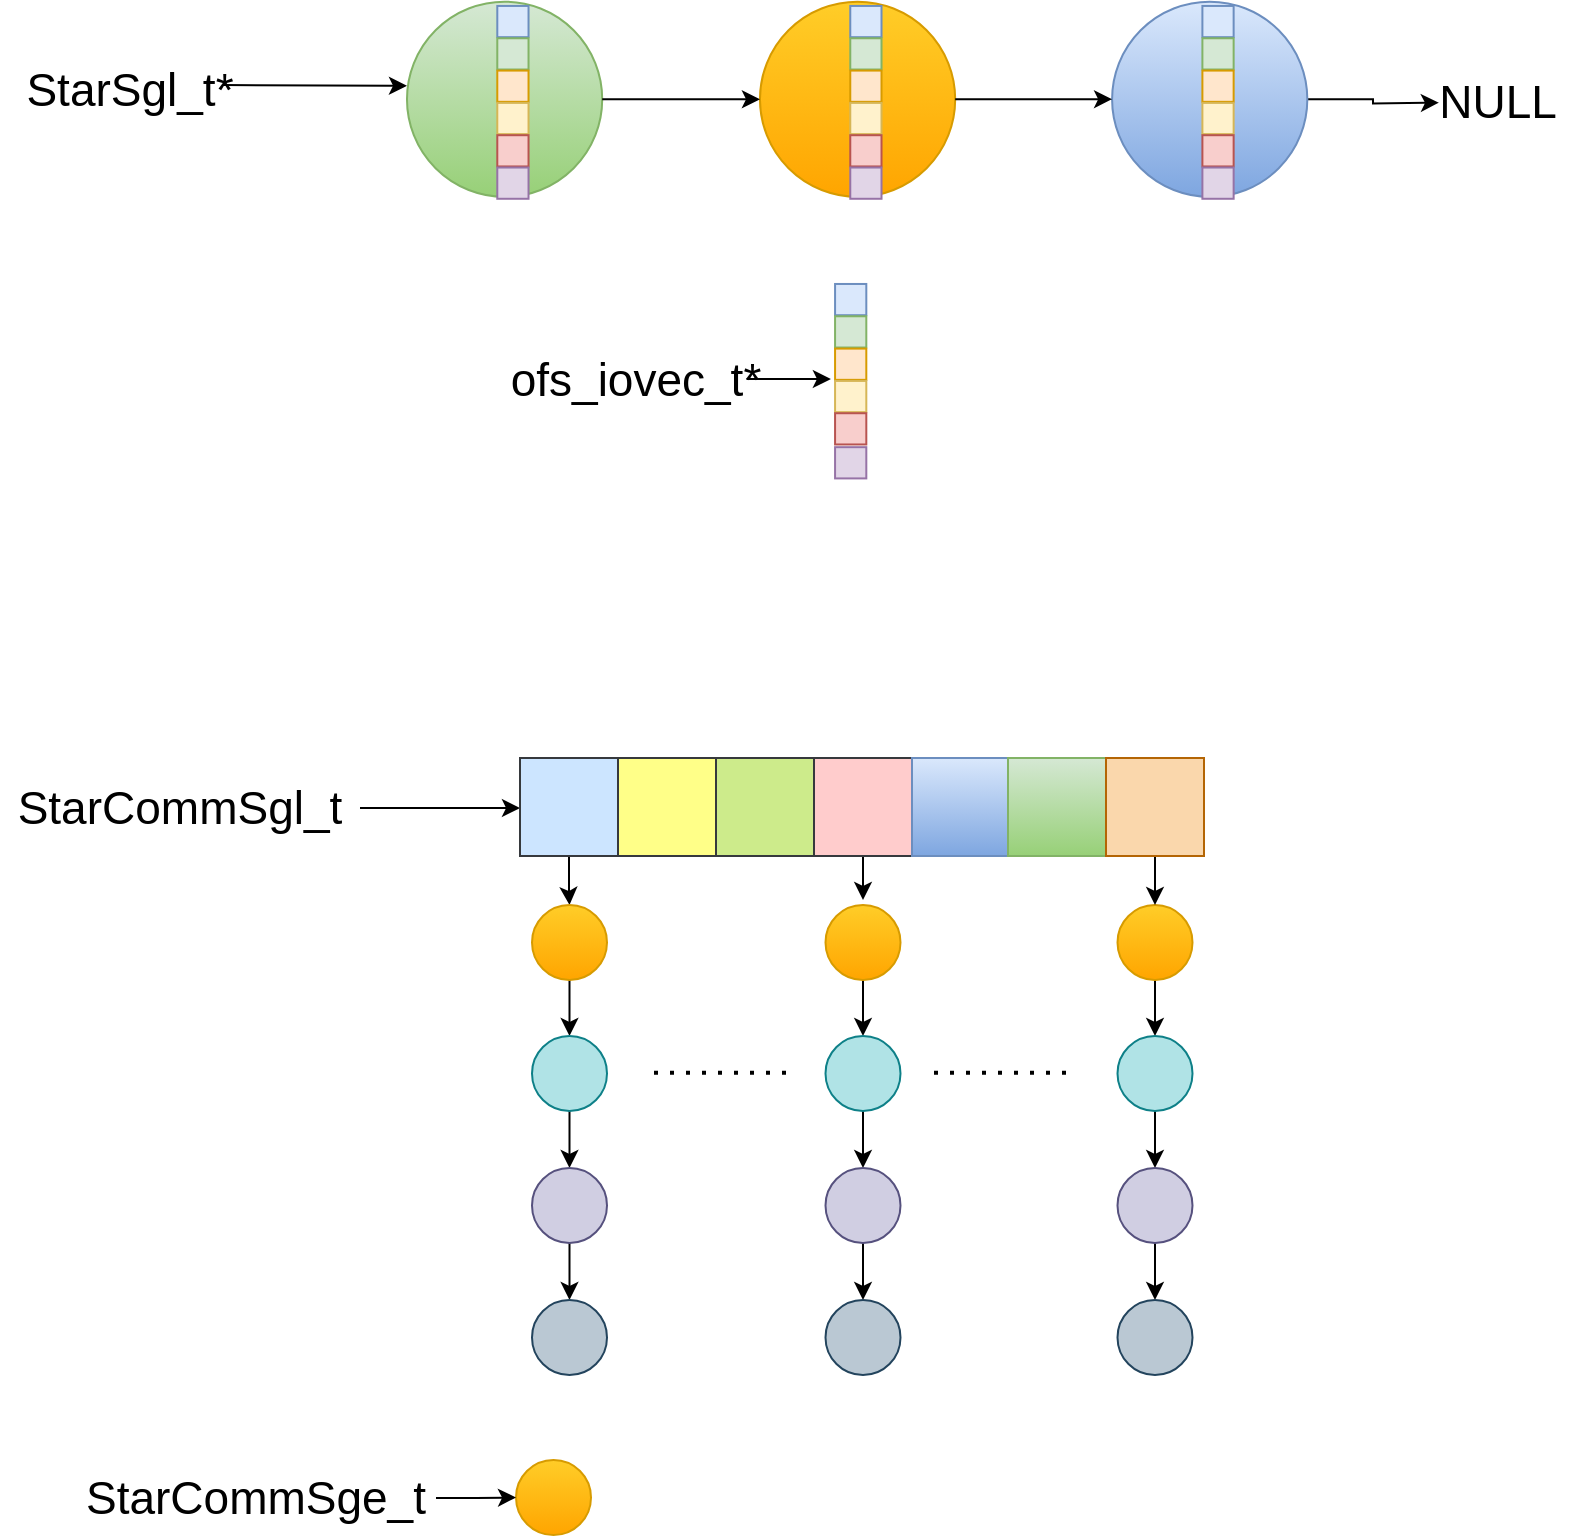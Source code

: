 <mxfile version="24.3.1" type="github">
  <diagram name="第 1 页" id="7yNvufm_qiPy2f1DZHuH">
    <mxGraphModel dx="2049" dy="1120" grid="1" gridSize="10" guides="1" tooltips="1" connect="1" arrows="1" fold="1" page="1" pageScale="1" pageWidth="827" pageHeight="1169" math="0" shadow="0">
      <root>
        <mxCell id="0" />
        <mxCell id="1" parent="0" />
        <mxCell id="nkj20BuvcNY6ntNWJXsq-85" style="edgeStyle=orthogonalEdgeStyle;rounded=0;orthogonalLoop=1;jettySize=auto;html=1;exitX=1;exitY=0.5;exitDx=0;exitDy=0;entryX=0;entryY=0.5;entryDx=0;entryDy=0;" edge="1" parent="1" source="nkj20BuvcNY6ntNWJXsq-84">
          <mxGeometry relative="1" as="geometry">
            <mxPoint x="273.0" y="584" as="targetPoint" />
          </mxGeometry>
        </mxCell>
        <mxCell id="nkj20BuvcNY6ntNWJXsq-84" value="&lt;font style=&quot;font-size: 23px;&quot;&gt;StarCommSgl_t&lt;/font&gt;" style="text;strokeColor=none;align=center;fillColor=none;html=1;verticalAlign=middle;whiteSpace=wrap;rounded=0;" vertex="1" parent="1">
          <mxGeometry x="13" y="569" width="180" height="30" as="geometry" />
        </mxCell>
        <mxCell id="nkj20BuvcNY6ntNWJXsq-105" style="edgeStyle=orthogonalEdgeStyle;rounded=0;orthogonalLoop=1;jettySize=auto;html=1;" edge="1" parent="1" source="nkj20BuvcNY6ntNWJXsq-86" target="nkj20BuvcNY6ntNWJXsq-92">
          <mxGeometry relative="1" as="geometry" />
        </mxCell>
        <mxCell id="nkj20BuvcNY6ntNWJXsq-86" value="" style="whiteSpace=wrap;html=1;aspect=fixed;fillColor=#cce5ff;strokeColor=#36393d;" vertex="1" parent="1">
          <mxGeometry x="273" y="559" width="49" height="49" as="geometry" />
        </mxCell>
        <mxCell id="nkj20BuvcNY6ntNWJXsq-87" value="" style="whiteSpace=wrap;html=1;aspect=fixed;fillColor=#ffff88;strokeColor=#36393d;" vertex="1" parent="1">
          <mxGeometry x="322" y="559" width="49" height="49" as="geometry" />
        </mxCell>
        <mxCell id="nkj20BuvcNY6ntNWJXsq-88" value="" style="whiteSpace=wrap;html=1;aspect=fixed;fillColor=#cdeb8b;strokeColor=#36393d;" vertex="1" parent="1">
          <mxGeometry x="371" y="559" width="49" height="49" as="geometry" />
        </mxCell>
        <mxCell id="nkj20BuvcNY6ntNWJXsq-135" style="edgeStyle=orthogonalEdgeStyle;rounded=0;orthogonalLoop=1;jettySize=auto;html=1;" edge="1" parent="1" source="nkj20BuvcNY6ntNWJXsq-89">
          <mxGeometry relative="1" as="geometry">
            <mxPoint x="444.5" y="630" as="targetPoint" />
          </mxGeometry>
        </mxCell>
        <mxCell id="nkj20BuvcNY6ntNWJXsq-89" value="" style="whiteSpace=wrap;html=1;aspect=fixed;fillColor=#ffcccc;strokeColor=#36393d;" vertex="1" parent="1">
          <mxGeometry x="420" y="559" width="49" height="49" as="geometry" />
        </mxCell>
        <mxCell id="nkj20BuvcNY6ntNWJXsq-90" value="" style="whiteSpace=wrap;html=1;aspect=fixed;fillColor=#dae8fc;gradientColor=#7ea6e0;strokeColor=#6c8ebf;" vertex="1" parent="1">
          <mxGeometry x="469" y="559" width="49" height="49" as="geometry" />
        </mxCell>
        <mxCell id="nkj20BuvcNY6ntNWJXsq-91" value="" style="whiteSpace=wrap;html=1;aspect=fixed;fillColor=#d5e8d4;gradientColor=#97d077;strokeColor=#82b366;" vertex="1" parent="1">
          <mxGeometry x="517" y="559" width="49" height="49" as="geometry" />
        </mxCell>
        <mxCell id="nkj20BuvcNY6ntNWJXsq-96" style="edgeStyle=orthogonalEdgeStyle;rounded=0;orthogonalLoop=1;jettySize=auto;html=1;exitX=0.5;exitY=1;exitDx=0;exitDy=0;entryX=0.5;entryY=0;entryDx=0;entryDy=0;" edge="1" parent="1" source="nkj20BuvcNY6ntNWJXsq-92" target="nkj20BuvcNY6ntNWJXsq-93">
          <mxGeometry relative="1" as="geometry" />
        </mxCell>
        <mxCell id="nkj20BuvcNY6ntNWJXsq-92" value="" style="ellipse;whiteSpace=wrap;html=1;aspect=fixed;fillColor=#ffcd28;gradientColor=#ffa500;strokeColor=#d79b00;" vertex="1" parent="1">
          <mxGeometry x="279" y="632.5" width="37.5" height="37.5" as="geometry" />
        </mxCell>
        <mxCell id="nkj20BuvcNY6ntNWJXsq-99" style="edgeStyle=orthogonalEdgeStyle;rounded=0;orthogonalLoop=1;jettySize=auto;html=1;exitX=0.5;exitY=1;exitDx=0;exitDy=0;entryX=0.5;entryY=0;entryDx=0;entryDy=0;" edge="1" parent="1" source="nkj20BuvcNY6ntNWJXsq-93" target="nkj20BuvcNY6ntNWJXsq-94">
          <mxGeometry relative="1" as="geometry" />
        </mxCell>
        <mxCell id="nkj20BuvcNY6ntNWJXsq-93" value="" style="ellipse;whiteSpace=wrap;html=1;aspect=fixed;fillColor=#b0e3e6;strokeColor=#0e8088;" vertex="1" parent="1">
          <mxGeometry x="279" y="698" width="37.5" height="37.5" as="geometry" />
        </mxCell>
        <mxCell id="nkj20BuvcNY6ntNWJXsq-104" style="edgeStyle=orthogonalEdgeStyle;rounded=0;orthogonalLoop=1;jettySize=auto;html=1;exitX=0.5;exitY=1;exitDx=0;exitDy=0;entryX=0.5;entryY=0;entryDx=0;entryDy=0;" edge="1" parent="1" source="nkj20BuvcNY6ntNWJXsq-94" target="nkj20BuvcNY6ntNWJXsq-95">
          <mxGeometry relative="1" as="geometry" />
        </mxCell>
        <mxCell id="nkj20BuvcNY6ntNWJXsq-94" value="" style="ellipse;whiteSpace=wrap;html=1;aspect=fixed;fillColor=#d0cee2;strokeColor=#56517e;" vertex="1" parent="1">
          <mxGeometry x="279" y="764" width="37.5" height="37.5" as="geometry" />
        </mxCell>
        <mxCell id="nkj20BuvcNY6ntNWJXsq-95" value="" style="ellipse;whiteSpace=wrap;html=1;aspect=fixed;fillColor=#bac8d3;strokeColor=#23445d;" vertex="1" parent="1">
          <mxGeometry x="279" y="830" width="37.5" height="37.5" as="geometry" />
        </mxCell>
        <mxCell id="nkj20BuvcNY6ntNWJXsq-120" style="edgeStyle=orthogonalEdgeStyle;rounded=0;orthogonalLoop=1;jettySize=auto;html=1;exitX=0.5;exitY=1;exitDx=0;exitDy=0;entryX=0.5;entryY=0;entryDx=0;entryDy=0;" edge="1" source="nkj20BuvcNY6ntNWJXsq-121" target="nkj20BuvcNY6ntNWJXsq-123" parent="1">
          <mxGeometry relative="1" as="geometry" />
        </mxCell>
        <mxCell id="nkj20BuvcNY6ntNWJXsq-121" value="" style="ellipse;whiteSpace=wrap;html=1;aspect=fixed;fillColor=#ffcd28;gradientColor=#ffa500;strokeColor=#d79b00;" vertex="1" parent="1">
          <mxGeometry x="571.75" y="632.5" width="37.5" height="37.5" as="geometry" />
        </mxCell>
        <mxCell id="nkj20BuvcNY6ntNWJXsq-122" style="edgeStyle=orthogonalEdgeStyle;rounded=0;orthogonalLoop=1;jettySize=auto;html=1;exitX=0.5;exitY=1;exitDx=0;exitDy=0;entryX=0.5;entryY=0;entryDx=0;entryDy=0;" edge="1" source="nkj20BuvcNY6ntNWJXsq-123" target="nkj20BuvcNY6ntNWJXsq-125" parent="1">
          <mxGeometry relative="1" as="geometry" />
        </mxCell>
        <mxCell id="nkj20BuvcNY6ntNWJXsq-123" value="" style="ellipse;whiteSpace=wrap;html=1;aspect=fixed;fillColor=#b0e3e6;strokeColor=#0e8088;" vertex="1" parent="1">
          <mxGeometry x="571.75" y="698" width="37.5" height="37.5" as="geometry" />
        </mxCell>
        <mxCell id="nkj20BuvcNY6ntNWJXsq-124" style="edgeStyle=orthogonalEdgeStyle;rounded=0;orthogonalLoop=1;jettySize=auto;html=1;exitX=0.5;exitY=1;exitDx=0;exitDy=0;entryX=0.5;entryY=0;entryDx=0;entryDy=0;" edge="1" source="nkj20BuvcNY6ntNWJXsq-125" target="nkj20BuvcNY6ntNWJXsq-126" parent="1">
          <mxGeometry relative="1" as="geometry" />
        </mxCell>
        <mxCell id="nkj20BuvcNY6ntNWJXsq-125" value="" style="ellipse;whiteSpace=wrap;html=1;aspect=fixed;fillColor=#d0cee2;strokeColor=#56517e;" vertex="1" parent="1">
          <mxGeometry x="571.75" y="764" width="37.5" height="37.5" as="geometry" />
        </mxCell>
        <mxCell id="nkj20BuvcNY6ntNWJXsq-126" value="" style="ellipse;whiteSpace=wrap;html=1;aspect=fixed;fillColor=#bac8d3;strokeColor=#23445d;" vertex="1" parent="1">
          <mxGeometry x="571.75" y="830" width="37.5" height="37.5" as="geometry" />
        </mxCell>
        <mxCell id="nkj20BuvcNY6ntNWJXsq-127" style="edgeStyle=orthogonalEdgeStyle;rounded=0;orthogonalLoop=1;jettySize=auto;html=1;exitX=0.5;exitY=1;exitDx=0;exitDy=0;entryX=0.5;entryY=0;entryDx=0;entryDy=0;" edge="1" source="nkj20BuvcNY6ntNWJXsq-128" target="nkj20BuvcNY6ntNWJXsq-130" parent="1">
          <mxGeometry relative="1" as="geometry" />
        </mxCell>
        <mxCell id="nkj20BuvcNY6ntNWJXsq-128" value="" style="ellipse;whiteSpace=wrap;html=1;aspect=fixed;fillColor=#ffcd28;gradientColor=#ffa500;strokeColor=#d79b00;" vertex="1" parent="1">
          <mxGeometry x="425.75" y="632.5" width="37.5" height="37.5" as="geometry" />
        </mxCell>
        <mxCell id="nkj20BuvcNY6ntNWJXsq-129" style="edgeStyle=orthogonalEdgeStyle;rounded=0;orthogonalLoop=1;jettySize=auto;html=1;exitX=0.5;exitY=1;exitDx=0;exitDy=0;entryX=0.5;entryY=0;entryDx=0;entryDy=0;" edge="1" source="nkj20BuvcNY6ntNWJXsq-130" target="nkj20BuvcNY6ntNWJXsq-132" parent="1">
          <mxGeometry relative="1" as="geometry" />
        </mxCell>
        <mxCell id="nkj20BuvcNY6ntNWJXsq-130" value="" style="ellipse;whiteSpace=wrap;html=1;aspect=fixed;fillColor=#b0e3e6;strokeColor=#0e8088;" vertex="1" parent="1">
          <mxGeometry x="425.75" y="698" width="37.5" height="37.5" as="geometry" />
        </mxCell>
        <mxCell id="nkj20BuvcNY6ntNWJXsq-131" style="edgeStyle=orthogonalEdgeStyle;rounded=0;orthogonalLoop=1;jettySize=auto;html=1;exitX=0.5;exitY=1;exitDx=0;exitDy=0;entryX=0.5;entryY=0;entryDx=0;entryDy=0;" edge="1" source="nkj20BuvcNY6ntNWJXsq-132" target="nkj20BuvcNY6ntNWJXsq-133" parent="1">
          <mxGeometry relative="1" as="geometry" />
        </mxCell>
        <mxCell id="nkj20BuvcNY6ntNWJXsq-132" value="" style="ellipse;whiteSpace=wrap;html=1;aspect=fixed;fillColor=#d0cee2;strokeColor=#56517e;" vertex="1" parent="1">
          <mxGeometry x="425.75" y="764" width="37.5" height="37.5" as="geometry" />
        </mxCell>
        <mxCell id="nkj20BuvcNY6ntNWJXsq-133" value="" style="ellipse;whiteSpace=wrap;html=1;aspect=fixed;fillColor=#bac8d3;strokeColor=#23445d;" vertex="1" parent="1">
          <mxGeometry x="425.75" y="830" width="37.5" height="37.5" as="geometry" />
        </mxCell>
        <mxCell id="nkj20BuvcNY6ntNWJXsq-136" style="edgeStyle=orthogonalEdgeStyle;rounded=0;orthogonalLoop=1;jettySize=auto;html=1;entryX=0.5;entryY=0;entryDx=0;entryDy=0;" edge="1" parent="1" source="nkj20BuvcNY6ntNWJXsq-134" target="nkj20BuvcNY6ntNWJXsq-121">
          <mxGeometry relative="1" as="geometry" />
        </mxCell>
        <mxCell id="nkj20BuvcNY6ntNWJXsq-134" value="" style="whiteSpace=wrap;html=1;aspect=fixed;fillColor=#fad7ac;strokeColor=#b46504;" vertex="1" parent="1">
          <mxGeometry x="566" y="559" width="49" height="49" as="geometry" />
        </mxCell>
        <mxCell id="nkj20BuvcNY6ntNWJXsq-137" value="" style="endArrow=none;dashed=1;html=1;dashPattern=1 3;strokeWidth=2;rounded=0;" edge="1" parent="1">
          <mxGeometry width="50" height="50" relative="1" as="geometry">
            <mxPoint x="340" y="716.41" as="sourcePoint" />
            <mxPoint x="410" y="716.41" as="targetPoint" />
          </mxGeometry>
        </mxCell>
        <mxCell id="nkj20BuvcNY6ntNWJXsq-138" value="" style="endArrow=none;dashed=1;html=1;dashPattern=1 3;strokeWidth=2;rounded=0;" edge="1" parent="1">
          <mxGeometry width="50" height="50" relative="1" as="geometry">
            <mxPoint x="480" y="716.41" as="sourcePoint" />
            <mxPoint x="550" y="716.41" as="targetPoint" />
          </mxGeometry>
        </mxCell>
        <mxCell id="nkj20BuvcNY6ntNWJXsq-142" value="" style="group" vertex="1" connectable="0" parent="1">
          <mxGeometry x="40" y="180" width="760" height="240" as="geometry" />
        </mxCell>
        <mxCell id="nkj20BuvcNY6ntNWJXsq-29" value="" style="group" vertex="1" connectable="0" parent="nkj20BuvcNY6ntNWJXsq-142">
          <mxGeometry x="345.378" y="0.818" width="125.611" height="100.988" as="geometry" />
        </mxCell>
        <mxCell id="nkj20BuvcNY6ntNWJXsq-28" value="" style="ellipse;whiteSpace=wrap;html=1;aspect=fixed;fillColor=#ffcd28;strokeColor=#d79b00;gradientColor=#ffa500;" vertex="1" parent="nkj20BuvcNY6ntNWJXsq-29">
          <mxGeometry x="7.6" width="97.624" height="97.624" as="geometry" />
        </mxCell>
        <mxCell id="nkj20BuvcNY6ntNWJXsq-22" value="" style="whiteSpace=wrap;html=1;aspect=fixed;fillColor=#dae8fc;strokeColor=#6c8ebf;" vertex="1" parent="nkj20BuvcNY6ntNWJXsq-29">
          <mxGeometry x="52.757" y="2.154" width="15.62" height="15.62" as="geometry" />
        </mxCell>
        <mxCell id="nkj20BuvcNY6ntNWJXsq-23" value="" style="whiteSpace=wrap;html=1;aspect=fixed;fillColor=#d5e8d4;strokeColor=#82b366;" vertex="1" parent="nkj20BuvcNY6ntNWJXsq-29">
          <mxGeometry x="52.757" y="18.313" width="15.62" height="15.62" as="geometry" />
        </mxCell>
        <mxCell id="nkj20BuvcNY6ntNWJXsq-24" value="" style="whiteSpace=wrap;html=1;aspect=fixed;fillColor=#ffe6cc;strokeColor=#d79b00;" vertex="1" parent="nkj20BuvcNY6ntNWJXsq-29">
          <mxGeometry x="52.757" y="34.471" width="15.62" height="15.62" as="geometry" />
        </mxCell>
        <mxCell id="nkj20BuvcNY6ntNWJXsq-25" value="" style="whiteSpace=wrap;html=1;aspect=fixed;fillColor=#fff2cc;strokeColor=#d6b656;" vertex="1" parent="nkj20BuvcNY6ntNWJXsq-29">
          <mxGeometry x="52.757" y="50.629" width="15.62" height="15.62" as="geometry" />
        </mxCell>
        <mxCell id="nkj20BuvcNY6ntNWJXsq-26" value="" style="whiteSpace=wrap;html=1;aspect=fixed;fillColor=#f8cecc;strokeColor=#b85450;" vertex="1" parent="nkj20BuvcNY6ntNWJXsq-29">
          <mxGeometry x="52.757" y="66.787" width="15.62" height="15.62" as="geometry" />
        </mxCell>
        <mxCell id="nkj20BuvcNY6ntNWJXsq-27" value="" style="whiteSpace=wrap;html=1;aspect=fixed;fillColor=#e1d5e7;strokeColor=#9673a6;" vertex="1" parent="nkj20BuvcNY6ntNWJXsq-29">
          <mxGeometry x="52.757" y="82.945" width="15.62" height="15.62" as="geometry" />
        </mxCell>
        <mxCell id="nkj20BuvcNY6ntNWJXsq-30" value="" style="group" vertex="1" connectable="0" parent="nkj20BuvcNY6ntNWJXsq-142">
          <mxGeometry x="168.889" width="125.611" height="100.988" as="geometry" />
        </mxCell>
        <mxCell id="nkj20BuvcNY6ntNWJXsq-31" value="" style="ellipse;whiteSpace=wrap;html=1;aspect=fixed;fillColor=#d5e8d4;strokeColor=#82b366;gradientColor=#97d077;" vertex="1" parent="nkj20BuvcNY6ntNWJXsq-30">
          <mxGeometry x="7.6" y="0.818" width="97.624" height="97.624" as="geometry" />
        </mxCell>
        <mxCell id="nkj20BuvcNY6ntNWJXsq-32" value="" style="whiteSpace=wrap;html=1;aspect=fixed;fillColor=#dae8fc;strokeColor=#6c8ebf;" vertex="1" parent="nkj20BuvcNY6ntNWJXsq-30">
          <mxGeometry x="52.757" y="2.972" width="15.62" height="15.62" as="geometry" />
        </mxCell>
        <mxCell id="nkj20BuvcNY6ntNWJXsq-33" value="" style="whiteSpace=wrap;html=1;aspect=fixed;fillColor=#d5e8d4;strokeColor=#82b366;" vertex="1" parent="nkj20BuvcNY6ntNWJXsq-30">
          <mxGeometry x="52.757" y="19.13" width="15.62" height="15.62" as="geometry" />
        </mxCell>
        <mxCell id="nkj20BuvcNY6ntNWJXsq-34" value="" style="whiteSpace=wrap;html=1;aspect=fixed;fillColor=#ffe6cc;strokeColor=#d79b00;" vertex="1" parent="nkj20BuvcNY6ntNWJXsq-30">
          <mxGeometry x="52.757" y="35.288" width="15.62" height="15.62" as="geometry" />
        </mxCell>
        <mxCell id="nkj20BuvcNY6ntNWJXsq-35" value="" style="whiteSpace=wrap;html=1;aspect=fixed;fillColor=#fff2cc;strokeColor=#d6b656;" vertex="1" parent="nkj20BuvcNY6ntNWJXsq-30">
          <mxGeometry x="52.757" y="51.446" width="15.62" height="15.62" as="geometry" />
        </mxCell>
        <mxCell id="nkj20BuvcNY6ntNWJXsq-36" value="" style="whiteSpace=wrap;html=1;aspect=fixed;fillColor=#f8cecc;strokeColor=#b85450;" vertex="1" parent="nkj20BuvcNY6ntNWJXsq-30">
          <mxGeometry x="52.757" y="67.604" width="15.62" height="15.62" as="geometry" />
        </mxCell>
        <mxCell id="nkj20BuvcNY6ntNWJXsq-37" value="" style="whiteSpace=wrap;html=1;aspect=fixed;fillColor=#e1d5e7;strokeColor=#9673a6;" vertex="1" parent="nkj20BuvcNY6ntNWJXsq-30">
          <mxGeometry x="52.757" y="83.763" width="15.62" height="15.62" as="geometry" />
        </mxCell>
        <mxCell id="nkj20BuvcNY6ntNWJXsq-49" value="" style="endArrow=classic;html=1;rounded=0;" edge="1" parent="nkj20BuvcNY6ntNWJXsq-30">
          <mxGeometry width="50" height="50" relative="1" as="geometry">
            <mxPoint x="-84.444" y="42.521" as="sourcePoint" />
            <mxPoint x="7.6" y="42.873" as="targetPoint" />
          </mxGeometry>
        </mxCell>
        <mxCell id="nkj20BuvcNY6ntNWJXsq-38" value="" style="group" vertex="1" connectable="0" parent="nkj20BuvcNY6ntNWJXsq-142">
          <mxGeometry x="521.444" y="0.818" width="125.611" height="100.988" as="geometry" />
        </mxCell>
        <mxCell id="nkj20BuvcNY6ntNWJXsq-50" style="edgeStyle=orthogonalEdgeStyle;rounded=0;orthogonalLoop=1;jettySize=auto;html=1;" edge="1" parent="nkj20BuvcNY6ntNWJXsq-38" source="nkj20BuvcNY6ntNWJXsq-39">
          <mxGeometry relative="1" as="geometry">
            <mxPoint x="171" y="50.494" as="targetPoint" />
          </mxGeometry>
        </mxCell>
        <mxCell id="nkj20BuvcNY6ntNWJXsq-39" value="" style="ellipse;whiteSpace=wrap;html=1;aspect=fixed;fillColor=#dae8fc;strokeColor=#6c8ebf;gradientColor=#7ea6e0;" vertex="1" parent="nkj20BuvcNY6ntNWJXsq-38">
          <mxGeometry x="7.6" width="97.624" height="97.624" as="geometry" />
        </mxCell>
        <mxCell id="nkj20BuvcNY6ntNWJXsq-40" value="" style="whiteSpace=wrap;html=1;aspect=fixed;fillColor=#dae8fc;strokeColor=#6c8ebf;" vertex="1" parent="nkj20BuvcNY6ntNWJXsq-38">
          <mxGeometry x="52.757" y="2.154" width="15.62" height="15.62" as="geometry" />
        </mxCell>
        <mxCell id="nkj20BuvcNY6ntNWJXsq-41" value="" style="whiteSpace=wrap;html=1;aspect=fixed;fillColor=#d5e8d4;strokeColor=#82b366;" vertex="1" parent="nkj20BuvcNY6ntNWJXsq-38">
          <mxGeometry x="52.757" y="18.313" width="15.62" height="15.62" as="geometry" />
        </mxCell>
        <mxCell id="nkj20BuvcNY6ntNWJXsq-42" value="" style="whiteSpace=wrap;html=1;aspect=fixed;fillColor=#ffe6cc;strokeColor=#d79b00;" vertex="1" parent="nkj20BuvcNY6ntNWJXsq-38">
          <mxGeometry x="52.757" y="34.471" width="15.62" height="15.62" as="geometry" />
        </mxCell>
        <mxCell id="nkj20BuvcNY6ntNWJXsq-43" value="" style="whiteSpace=wrap;html=1;aspect=fixed;fillColor=#fff2cc;strokeColor=#d6b656;" vertex="1" parent="nkj20BuvcNY6ntNWJXsq-38">
          <mxGeometry x="52.757" y="50.629" width="15.62" height="15.62" as="geometry" />
        </mxCell>
        <mxCell id="nkj20BuvcNY6ntNWJXsq-44" value="" style="whiteSpace=wrap;html=1;aspect=fixed;fillColor=#f8cecc;strokeColor=#b85450;" vertex="1" parent="nkj20BuvcNY6ntNWJXsq-38">
          <mxGeometry x="52.757" y="66.787" width="15.62" height="15.62" as="geometry" />
        </mxCell>
        <mxCell id="nkj20BuvcNY6ntNWJXsq-45" value="" style="whiteSpace=wrap;html=1;aspect=fixed;fillColor=#e1d5e7;strokeColor=#9673a6;" vertex="1" parent="nkj20BuvcNY6ntNWJXsq-38">
          <mxGeometry x="52.757" y="82.945" width="15.62" height="15.62" as="geometry" />
        </mxCell>
        <mxCell id="nkj20BuvcNY6ntNWJXsq-47" style="edgeStyle=orthogonalEdgeStyle;rounded=0;orthogonalLoop=1;jettySize=auto;html=1;" edge="1" parent="nkj20BuvcNY6ntNWJXsq-142" source="nkj20BuvcNY6ntNWJXsq-31" target="nkj20BuvcNY6ntNWJXsq-28">
          <mxGeometry relative="1" as="geometry" />
        </mxCell>
        <mxCell id="nkj20BuvcNY6ntNWJXsq-48" style="edgeStyle=orthogonalEdgeStyle;rounded=0;orthogonalLoop=1;jettySize=auto;html=1;exitX=1;exitY=0.5;exitDx=0;exitDy=0;" edge="1" parent="nkj20BuvcNY6ntNWJXsq-142" source="nkj20BuvcNY6ntNWJXsq-28" target="nkj20BuvcNY6ntNWJXsq-39">
          <mxGeometry relative="1" as="geometry" />
        </mxCell>
        <mxCell id="nkj20BuvcNY6ntNWJXsq-51" value="&lt;font style=&quot;font-size: 23px;&quot;&gt;StarSgl_t*&lt;/font&gt;" style="text;strokeColor=none;align=center;fillColor=none;html=1;verticalAlign=middle;whiteSpace=wrap;rounded=0;" vertex="1" parent="nkj20BuvcNY6ntNWJXsq-142">
          <mxGeometry y="32.709" width="76" height="24.532" as="geometry" />
        </mxCell>
        <mxCell id="nkj20BuvcNY6ntNWJXsq-62" value="&lt;font style=&quot;font-size: 23px;&quot;&gt;NULL&lt;/font&gt;" style="text;strokeColor=none;align=center;fillColor=none;html=1;verticalAlign=middle;whiteSpace=wrap;rounded=0;" vertex="1" parent="nkj20BuvcNY6ntNWJXsq-142">
          <mxGeometry x="684" y="39.046" width="76" height="24.532" as="geometry" />
        </mxCell>
        <mxCell id="nkj20BuvcNY6ntNWJXsq-64" value="" style="group" vertex="1" connectable="0" parent="nkj20BuvcNY6ntNWJXsq-142">
          <mxGeometry x="278.667" y="139.012" width="184.722" height="100.988" as="geometry" />
        </mxCell>
        <mxCell id="nkj20BuvcNY6ntNWJXsq-52" value="" style="group" vertex="1" connectable="0" parent="nkj20BuvcNY6ntNWJXsq-64">
          <mxGeometry x="59.111" width="125.611" height="100.988" as="geometry" />
        </mxCell>
        <mxCell id="nkj20BuvcNY6ntNWJXsq-61" value="" style="group" vertex="1" connectable="0" parent="nkj20BuvcNY6ntNWJXsq-52">
          <mxGeometry x="52.757" y="2.972" width="16.686" height="96.949" as="geometry" />
        </mxCell>
        <mxCell id="nkj20BuvcNY6ntNWJXsq-54" value="" style="whiteSpace=wrap;html=1;aspect=fixed;fillColor=#dae8fc;strokeColor=#6c8ebf;" vertex="1" parent="nkj20BuvcNY6ntNWJXsq-61">
          <mxGeometry width="15.62" height="15.62" as="geometry" />
        </mxCell>
        <mxCell id="nkj20BuvcNY6ntNWJXsq-55" value="" style="whiteSpace=wrap;html=1;aspect=fixed;fillColor=#d5e8d4;strokeColor=#82b366;" vertex="1" parent="nkj20BuvcNY6ntNWJXsq-61">
          <mxGeometry y="16.158" width="15.62" height="15.62" as="geometry" />
        </mxCell>
        <mxCell id="nkj20BuvcNY6ntNWJXsq-56" value="" style="whiteSpace=wrap;html=1;aspect=fixed;fillColor=#ffe6cc;strokeColor=#d79b00;" vertex="1" parent="nkj20BuvcNY6ntNWJXsq-61">
          <mxGeometry y="32.316" width="15.62" height="15.62" as="geometry" />
        </mxCell>
        <mxCell id="nkj20BuvcNY6ntNWJXsq-57" value="" style="whiteSpace=wrap;html=1;aspect=fixed;fillColor=#fff2cc;strokeColor=#d6b656;" vertex="1" parent="nkj20BuvcNY6ntNWJXsq-61">
          <mxGeometry y="48.474" width="15.62" height="15.62" as="geometry" />
        </mxCell>
        <mxCell id="nkj20BuvcNY6ntNWJXsq-58" value="" style="whiteSpace=wrap;html=1;aspect=fixed;fillColor=#f8cecc;strokeColor=#b85450;" vertex="1" parent="nkj20BuvcNY6ntNWJXsq-61">
          <mxGeometry y="64.632" width="15.62" height="15.62" as="geometry" />
        </mxCell>
        <mxCell id="nkj20BuvcNY6ntNWJXsq-59" value="" style="whiteSpace=wrap;html=1;aspect=fixed;fillColor=#e1d5e7;strokeColor=#9673a6;" vertex="1" parent="nkj20BuvcNY6ntNWJXsq-61">
          <mxGeometry y="81.608" width="15.62" height="15.62" as="geometry" />
        </mxCell>
        <mxCell id="nkj20BuvcNY6ntNWJXsq-83" style="edgeStyle=orthogonalEdgeStyle;rounded=0;orthogonalLoop=1;jettySize=auto;html=1;" edge="1" parent="nkj20BuvcNY6ntNWJXsq-64" source="nkj20BuvcNY6ntNWJXsq-63">
          <mxGeometry relative="1" as="geometry">
            <mxPoint x="109.778" y="50.494" as="targetPoint" />
          </mxGeometry>
        </mxCell>
        <mxCell id="nkj20BuvcNY6ntNWJXsq-63" value="&lt;font style=&quot;font-size: 23px;&quot;&gt;ofs_iovec_t*&lt;/font&gt;" style="text;strokeColor=none;align=center;fillColor=none;html=1;verticalAlign=middle;whiteSpace=wrap;rounded=0;" vertex="1" parent="nkj20BuvcNY6ntNWJXsq-64">
          <mxGeometry x="-42.222" y="38.228" width="109.778" height="24.532" as="geometry" />
        </mxCell>
        <mxCell id="nkj20BuvcNY6ntNWJXsq-143" value="" style="group" vertex="1" connectable="0" parent="1">
          <mxGeometry x="51" y="910" width="257.5" height="37.5" as="geometry" />
        </mxCell>
        <mxCell id="nkj20BuvcNY6ntNWJXsq-139" value="" style="ellipse;whiteSpace=wrap;html=1;aspect=fixed;fillColor=#ffcd28;gradientColor=#ffa500;strokeColor=#d79b00;" vertex="1" parent="nkj20BuvcNY6ntNWJXsq-143">
          <mxGeometry x="220" width="37.5" height="37.5" as="geometry" />
        </mxCell>
        <mxCell id="nkj20BuvcNY6ntNWJXsq-141" style="edgeStyle=orthogonalEdgeStyle;rounded=0;orthogonalLoop=1;jettySize=auto;html=1;entryX=0;entryY=0.5;entryDx=0;entryDy=0;" edge="1" parent="nkj20BuvcNY6ntNWJXsq-143" source="nkj20BuvcNY6ntNWJXsq-140" target="nkj20BuvcNY6ntNWJXsq-139">
          <mxGeometry relative="1" as="geometry" />
        </mxCell>
        <mxCell id="nkj20BuvcNY6ntNWJXsq-140" value="&lt;font style=&quot;font-size: 23px;&quot;&gt;StarCommSge_t&lt;/font&gt;" style="text;strokeColor=none;align=center;fillColor=none;html=1;verticalAlign=middle;whiteSpace=wrap;rounded=0;" vertex="1" parent="nkj20BuvcNY6ntNWJXsq-143">
          <mxGeometry y="4" width="180" height="30" as="geometry" />
        </mxCell>
      </root>
    </mxGraphModel>
  </diagram>
</mxfile>
